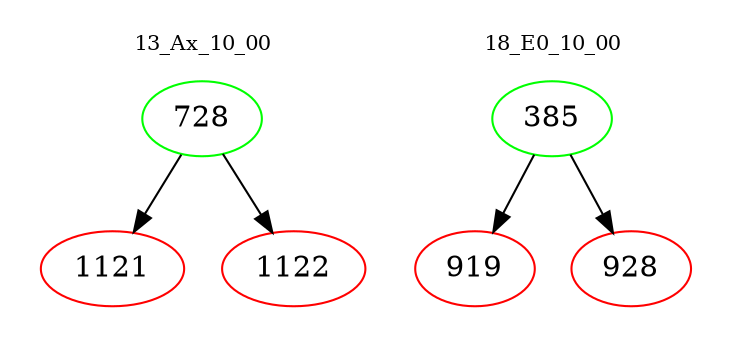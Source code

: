 digraph{
subgraph cluster_0 {
color = white
label = "13_Ax_10_00";
fontsize=10;
T0_728 [label="728", color="green"]
T0_728 -> T0_1121 [color="black"]
T0_1121 [label="1121", color="red"]
T0_728 -> T0_1122 [color="black"]
T0_1122 [label="1122", color="red"]
}
subgraph cluster_1 {
color = white
label = "18_E0_10_00";
fontsize=10;
T1_385 [label="385", color="green"]
T1_385 -> T1_919 [color="black"]
T1_919 [label="919", color="red"]
T1_385 -> T1_928 [color="black"]
T1_928 [label="928", color="red"]
}
}
